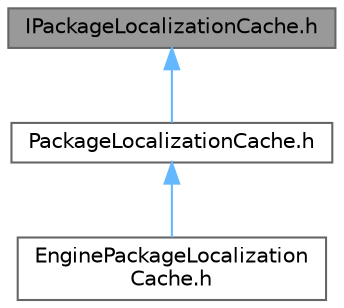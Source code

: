 digraph "IPackageLocalizationCache.h"
{
 // INTERACTIVE_SVG=YES
 // LATEX_PDF_SIZE
  bgcolor="transparent";
  edge [fontname=Helvetica,fontsize=10,labelfontname=Helvetica,labelfontsize=10];
  node [fontname=Helvetica,fontsize=10,shape=box,height=0.2,width=0.4];
  Node1 [id="Node000001",label="IPackageLocalizationCache.h",height=0.2,width=0.4,color="gray40", fillcolor="grey60", style="filled", fontcolor="black",tooltip=" "];
  Node1 -> Node2 [id="edge1_Node000001_Node000002",dir="back",color="steelblue1",style="solid",tooltip=" "];
  Node2 [id="Node000002",label="PackageLocalizationCache.h",height=0.2,width=0.4,color="grey40", fillcolor="white", style="filled",URL="$d3/d38/PackageLocalizationCache_8h.html",tooltip=" "];
  Node2 -> Node3 [id="edge2_Node000002_Node000003",dir="back",color="steelblue1",style="solid",tooltip=" "];
  Node3 [id="Node000003",label="EnginePackageLocalization\lCache.h",height=0.2,width=0.4,color="grey40", fillcolor="white", style="filled",URL="$d1/db7/EnginePackageLocalizationCache_8h.html",tooltip=" "];
}
